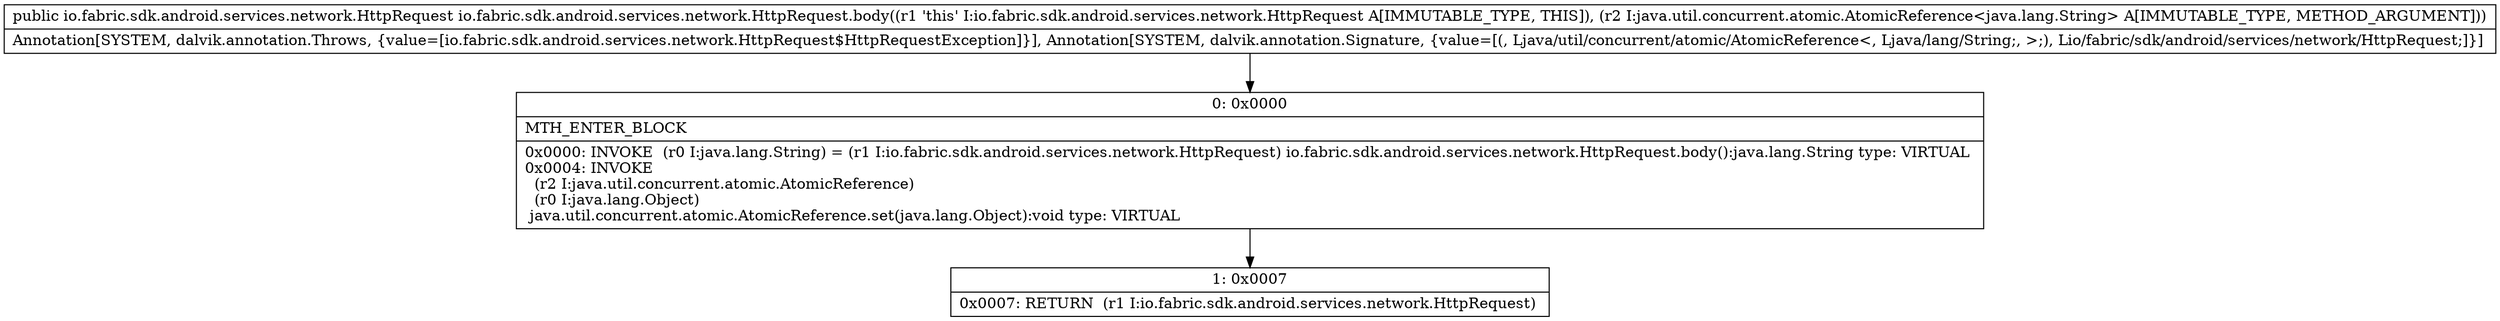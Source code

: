 digraph "CFG forio.fabric.sdk.android.services.network.HttpRequest.body(Ljava\/util\/concurrent\/atomic\/AtomicReference;)Lio\/fabric\/sdk\/android\/services\/network\/HttpRequest;" {
Node_0 [shape=record,label="{0\:\ 0x0000|MTH_ENTER_BLOCK\l|0x0000: INVOKE  (r0 I:java.lang.String) = (r1 I:io.fabric.sdk.android.services.network.HttpRequest) io.fabric.sdk.android.services.network.HttpRequest.body():java.lang.String type: VIRTUAL \l0x0004: INVOKE  \l  (r2 I:java.util.concurrent.atomic.AtomicReference)\l  (r0 I:java.lang.Object)\l java.util.concurrent.atomic.AtomicReference.set(java.lang.Object):void type: VIRTUAL \l}"];
Node_1 [shape=record,label="{1\:\ 0x0007|0x0007: RETURN  (r1 I:io.fabric.sdk.android.services.network.HttpRequest) \l}"];
MethodNode[shape=record,label="{public io.fabric.sdk.android.services.network.HttpRequest io.fabric.sdk.android.services.network.HttpRequest.body((r1 'this' I:io.fabric.sdk.android.services.network.HttpRequest A[IMMUTABLE_TYPE, THIS]), (r2 I:java.util.concurrent.atomic.AtomicReference\<java.lang.String\> A[IMMUTABLE_TYPE, METHOD_ARGUMENT]))  | Annotation[SYSTEM, dalvik.annotation.Throws, \{value=[io.fabric.sdk.android.services.network.HttpRequest$HttpRequestException]\}], Annotation[SYSTEM, dalvik.annotation.Signature, \{value=[(, Ljava\/util\/concurrent\/atomic\/AtomicReference\<, Ljava\/lang\/String;, \>;), Lio\/fabric\/sdk\/android\/services\/network\/HttpRequest;]\}]\l}"];
MethodNode -> Node_0;
Node_0 -> Node_1;
}

